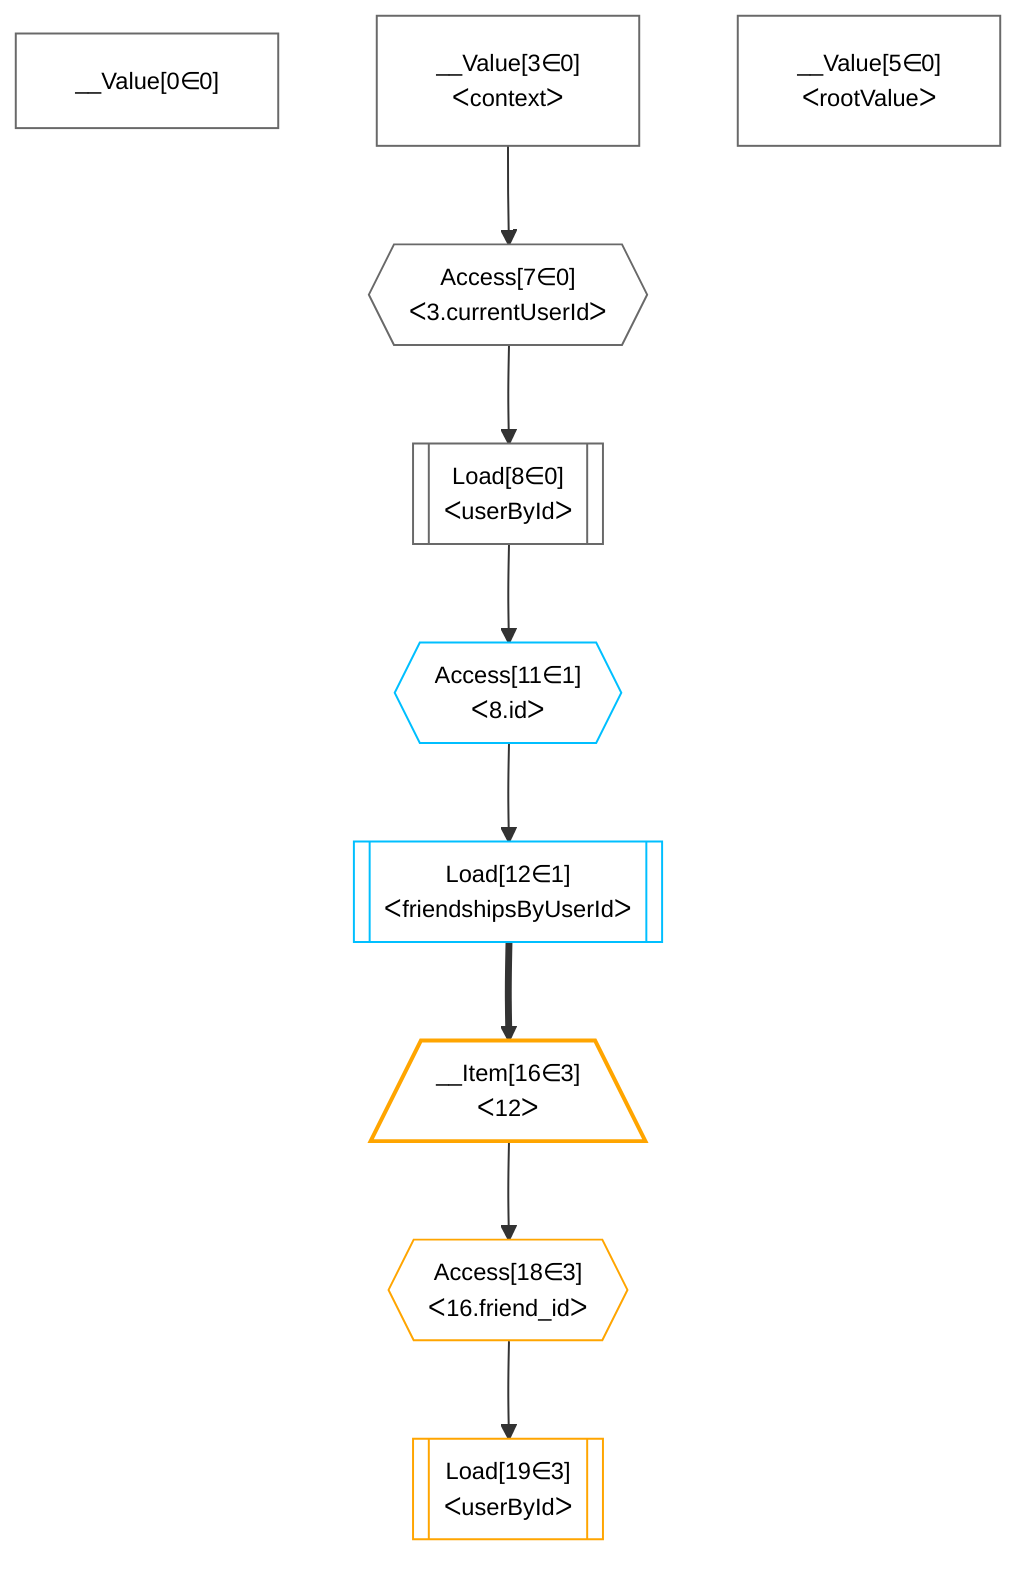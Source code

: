 %%{init: {'themeVariables': { 'fontSize': '12px'}}}%%
flowchart TD
    classDef path fill:#eee,stroke:#000,color:#000
    classDef plan fill:#fff,stroke-width:1px,color:#000
    classDef itemplan fill:#fff,stroke-width:2px,color:#000
    classDef unbatchedplan fill:#dff,stroke-width:1px,color:#000
    classDef sideeffectplan fill:#fcc,stroke-width:2px,color:#000
    classDef bucket fill:#f6f6f6,color:#000,stroke-width:2px,text-align:left


    %% define steps
    __Value0["__Value[0∈0]"]:::plan
    __Value3["__Value[3∈0]<br />ᐸcontextᐳ"]:::plan
    __Value5["__Value[5∈0]<br />ᐸrootValueᐳ"]:::plan
    Access7{{"Access[7∈0]<br />ᐸ3.currentUserIdᐳ"}}:::plan
    Load8[["Load[8∈0]<br />ᐸuserByIdᐳ"]]:::plan
    Access11{{"Access[11∈1]<br />ᐸ8.idᐳ"}}:::plan
    Load12[["Load[12∈1]<br />ᐸfriendshipsByUserIdᐳ"]]:::plan
    __Item16[/"__Item[16∈3]<br />ᐸ12ᐳ"\]:::itemplan
    Access18{{"Access[18∈3]<br />ᐸ16.friend_idᐳ"}}:::plan
    Load19[["Load[19∈3]<br />ᐸuserByIdᐳ"]]:::plan

    %% plan dependencies
    __Value3 --> Access7
    Access7 --> Load8
    Load8 --> Access11
    Access11 --> Load12
    Load12 ==> __Item16
    __Item16 --> Access18
    Access18 --> Load19

    classDef bucket0 stroke:#696969
    class Bucket0,__Value0,__Value3,__Value5,Access7,Load8 bucket0
    classDef bucket1 stroke:#00bfff
    class Bucket1,Access11,Load12 bucket1
    classDef bucket3 stroke:#ffa500
    class Bucket3,__Item16,Access18,Load19 bucket3
    classDef bucket4 stroke:#0000ff
    class Bucket4 bucket4